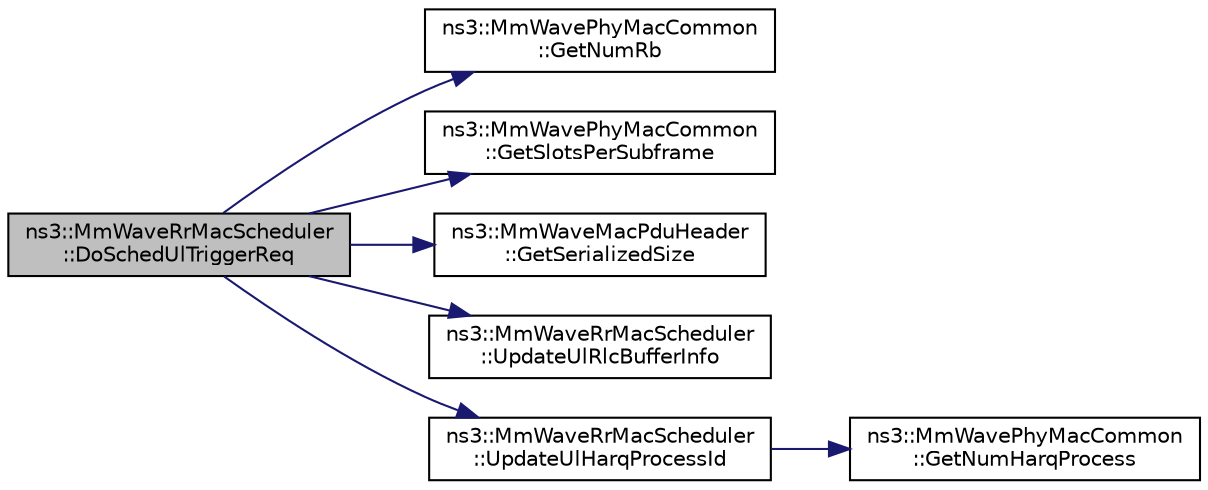 digraph "ns3::MmWaveRrMacScheduler::DoSchedUlTriggerReq"
{
  edge [fontname="Helvetica",fontsize="10",labelfontname="Helvetica",labelfontsize="10"];
  node [fontname="Helvetica",fontsize="10",shape=record];
  rankdir="LR";
  Node1 [label="ns3::MmWaveRrMacScheduler\l::DoSchedUlTriggerReq",height=0.2,width=0.4,color="black", fillcolor="grey75", style="filled", fontcolor="black"];
  Node1 -> Node2 [color="midnightblue",fontsize="10",style="solid"];
  Node2 [label="ns3::MmWavePhyMacCommon\l::GetNumRb",height=0.2,width=0.4,color="black", fillcolor="white", style="filled",URL="$df/df4/classns3_1_1MmWavePhyMacCommon.html#a4c5f323fd722d6eec52efda5d76f97ad"];
  Node1 -> Node3 [color="midnightblue",fontsize="10",style="solid"];
  Node3 [label="ns3::MmWavePhyMacCommon\l::GetSlotsPerSubframe",height=0.2,width=0.4,color="black", fillcolor="white", style="filled",URL="$df/df4/classns3_1_1MmWavePhyMacCommon.html#a7b6552d2e0ffbeaf3bc2f9db6d0d6e63"];
  Node1 -> Node4 [color="midnightblue",fontsize="10",style="solid"];
  Node4 [label="ns3::MmWaveMacPduHeader\l::GetSerializedSize",height=0.2,width=0.4,color="black", fillcolor="white", style="filled",URL="$d3/dac/classns3_1_1MmWaveMacPduHeader.html#aeb7b935bd1a3496b7da97cf78da21391"];
  Node1 -> Node5 [color="midnightblue",fontsize="10",style="solid"];
  Node5 [label="ns3::MmWaveRrMacScheduler\l::UpdateUlRlcBufferInfo",height=0.2,width=0.4,color="black", fillcolor="white", style="filled",URL="$d5/d9b/classns3_1_1MmWaveRrMacScheduler.html#a57725a4bd9ba6cfe462d804a131c0255"];
  Node1 -> Node6 [color="midnightblue",fontsize="10",style="solid"];
  Node6 [label="ns3::MmWaveRrMacScheduler\l::UpdateUlHarqProcessId",height=0.2,width=0.4,color="black", fillcolor="white", style="filled",URL="$d5/d9b/classns3_1_1MmWaveRrMacScheduler.html#addd7405298c9c95bf87ef2c32c3a477b"];
  Node6 -> Node7 [color="midnightblue",fontsize="10",style="solid"];
  Node7 [label="ns3::MmWavePhyMacCommon\l::GetNumHarqProcess",height=0.2,width=0.4,color="black", fillcolor="white", style="filled",URL="$df/df4/classns3_1_1MmWavePhyMacCommon.html#a40773d84172ebeb5aff125f56ebcc5ac"];
}
